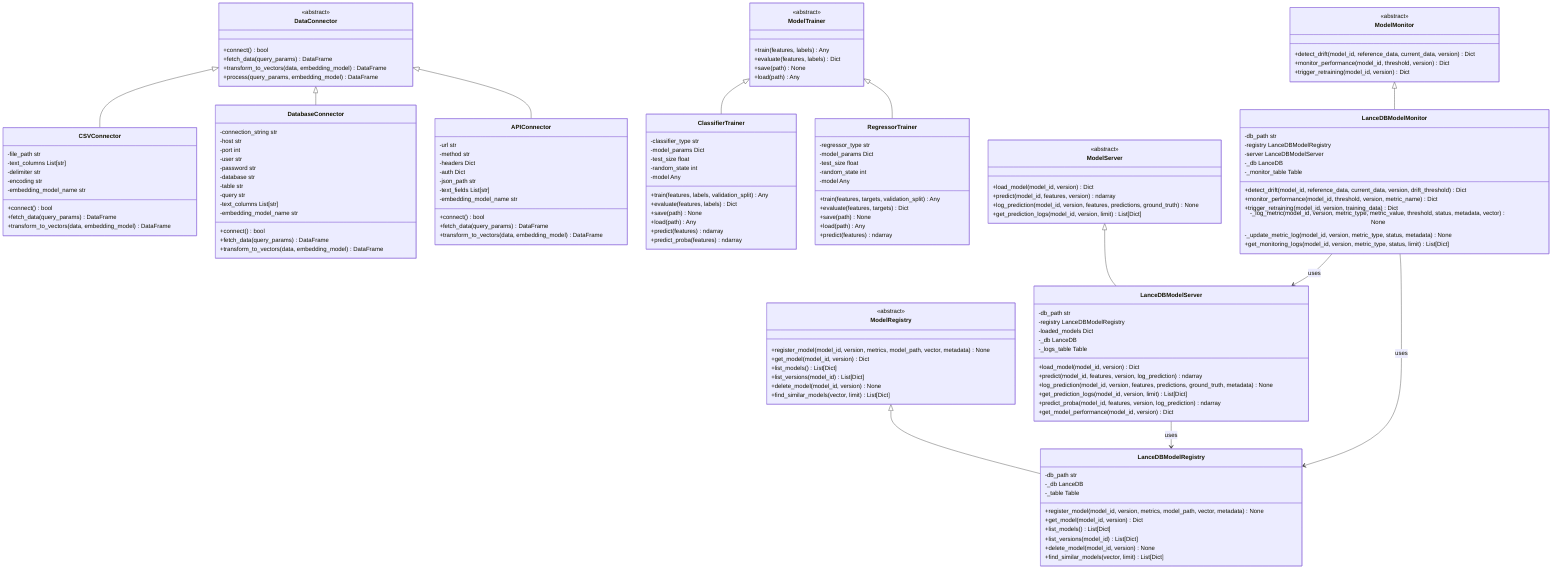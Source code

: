 classDiagram
    class DataConnector {
        <<abstract>>
        +connect() bool
        +fetch_data(query_params) DataFrame
        +transform_to_vectors(data, embedding_model) DataFrame
        +process(query_params, embedding_model) DataFrame
    }
    
    class CSVConnector {
        -file_path str
        -text_columns List[str]
        -delimiter str
        -encoding str
        -embedding_model_name str
        +connect() bool
        +fetch_data(query_params) DataFrame
        +transform_to_vectors(data, embedding_model) DataFrame
    }
    
    class DatabaseConnector {
        -connection_string str
        -host str
        -port int
        -user str
        -password str
        -database str
        -table str
        -query str
        -text_columns List[str]
        -embedding_model_name str
        +connect() bool
        +fetch_data(query_params) DataFrame
        +transform_to_vectors(data, embedding_model) DataFrame
    }
    
    class APIConnector {
        -url str
        -method str
        -headers Dict
        -auth Dict
        -json_path str
        -text_fields List[str]
        -embedding_model_name str
        +connect() bool
        +fetch_data(query_params) DataFrame
        +transform_to_vectors(data, embedding_model) DataFrame
    }
    
    class ModelTrainer {
        <<abstract>>
        +train(features, labels) Any
        +evaluate(features, labels) Dict
        +save(path) None
        +load(path) Any
    }
    
    class ClassifierTrainer {
        -classifier_type str
        -model_params Dict
        -test_size float
        -random_state int
        -model Any
        +train(features, labels, validation_split) Any
        +evaluate(features, labels) Dict
        +save(path) None
        +load(path) Any
        +predict(features) ndarray
        +predict_proba(features) ndarray
    }
    
    class RegressorTrainer {
        -regressor_type str
        -model_params Dict
        -test_size float
        -random_state int
        -model Any
        +train(features, targets, validation_split) Any
        +evaluate(features, targets) Dict
        +save(path) None
        +load(path) Any
        +predict(features) ndarray
    }
    
    class ModelRegistry {
        <<abstract>>
        +register_model(model_id, version, metrics, model_path, vector, metadata) None
        +get_model(model_id, version) Dict
        +list_models() List[Dict]
        +list_versions(model_id) List[Dict]
        +delete_model(model_id, version) None
        +find_similar_models(vector, limit) List[Dict]
    }
    
    class LanceDBModelRegistry {
        -db_path str
        -_db LanceDB
        -_table Table
        +register_model(model_id, version, metrics, model_path, vector, metadata) None
        +get_model(model_id, version) Dict
        +list_models() List[Dict]
        +list_versions(model_id) List[Dict]
        +delete_model(model_id, version) None
        +find_similar_models(vector, limit) List[Dict]
    }
    
    class ModelServer {
        <<abstract>>
        +load_model(model_id, version) Dict
        +predict(model_id, features, version) ndarray
        +log_prediction(model_id, version, features, predictions, ground_truth) None
        +get_prediction_logs(model_id, version, limit) List[Dict]
    }
    
    class LanceDBModelServer {
        -db_path str
        -registry LanceDBModelRegistry
        -loaded_models Dict
        -_db LanceDB
        -_logs_table Table
        +load_model(model_id, version) Dict
        +predict(model_id, features, version, log_prediction) ndarray
        +log_prediction(model_id, version, features, predictions, ground_truth, metadata) None
        +get_prediction_logs(model_id, version, limit) List[Dict]
        +predict_proba(model_id, features, version, log_prediction) ndarray
        +get_model_performance(model_id, version) Dict
    }
    
    class ModelMonitor {
        <<abstract>>
        +detect_drift(model_id, reference_data, current_data, version) Dict
        +monitor_performance(model_id, threshold, version) Dict
        +trigger_retraining(model_id, version) Dict
    }
    
    class LanceDBModelMonitor {
        -db_path str
        -registry LanceDBModelRegistry
        -server LanceDBModelServer
        -_db LanceDB
        -_monitor_table Table
        +detect_drift(model_id, reference_data, current_data, version, drift_threshold) Dict
        +monitor_performance(model_id, threshold, version, metric_name) Dict
        +trigger_retraining(model_id, version, training_data) Dict
        -_log_metric(model_id, version, metric_type, metric_value, threshold, status, metadata, vector) None
        -_update_metric_log(model_id, version, metric_type, status, metadata) None
        +get_monitoring_logs(model_id, version, metric_type, status, limit) List[Dict]
    }
    
    DataConnector <|-- CSVConnector
    DataConnector <|-- DatabaseConnector
    DataConnector <|-- APIConnector
    
    ModelTrainer <|-- ClassifierTrainer
    ModelTrainer <|-- RegressorTrainer
    
    ModelRegistry <|-- LanceDBModelRegistry
    
    ModelServer <|-- LanceDBModelServer
    
    ModelMonitor <|-- LanceDBModelMonitor
    
    LanceDBModelServer --> LanceDBModelRegistry: uses
    LanceDBModelMonitor --> LanceDBModelRegistry: uses
    LanceDBModelMonitor --> LanceDBModelServer: uses